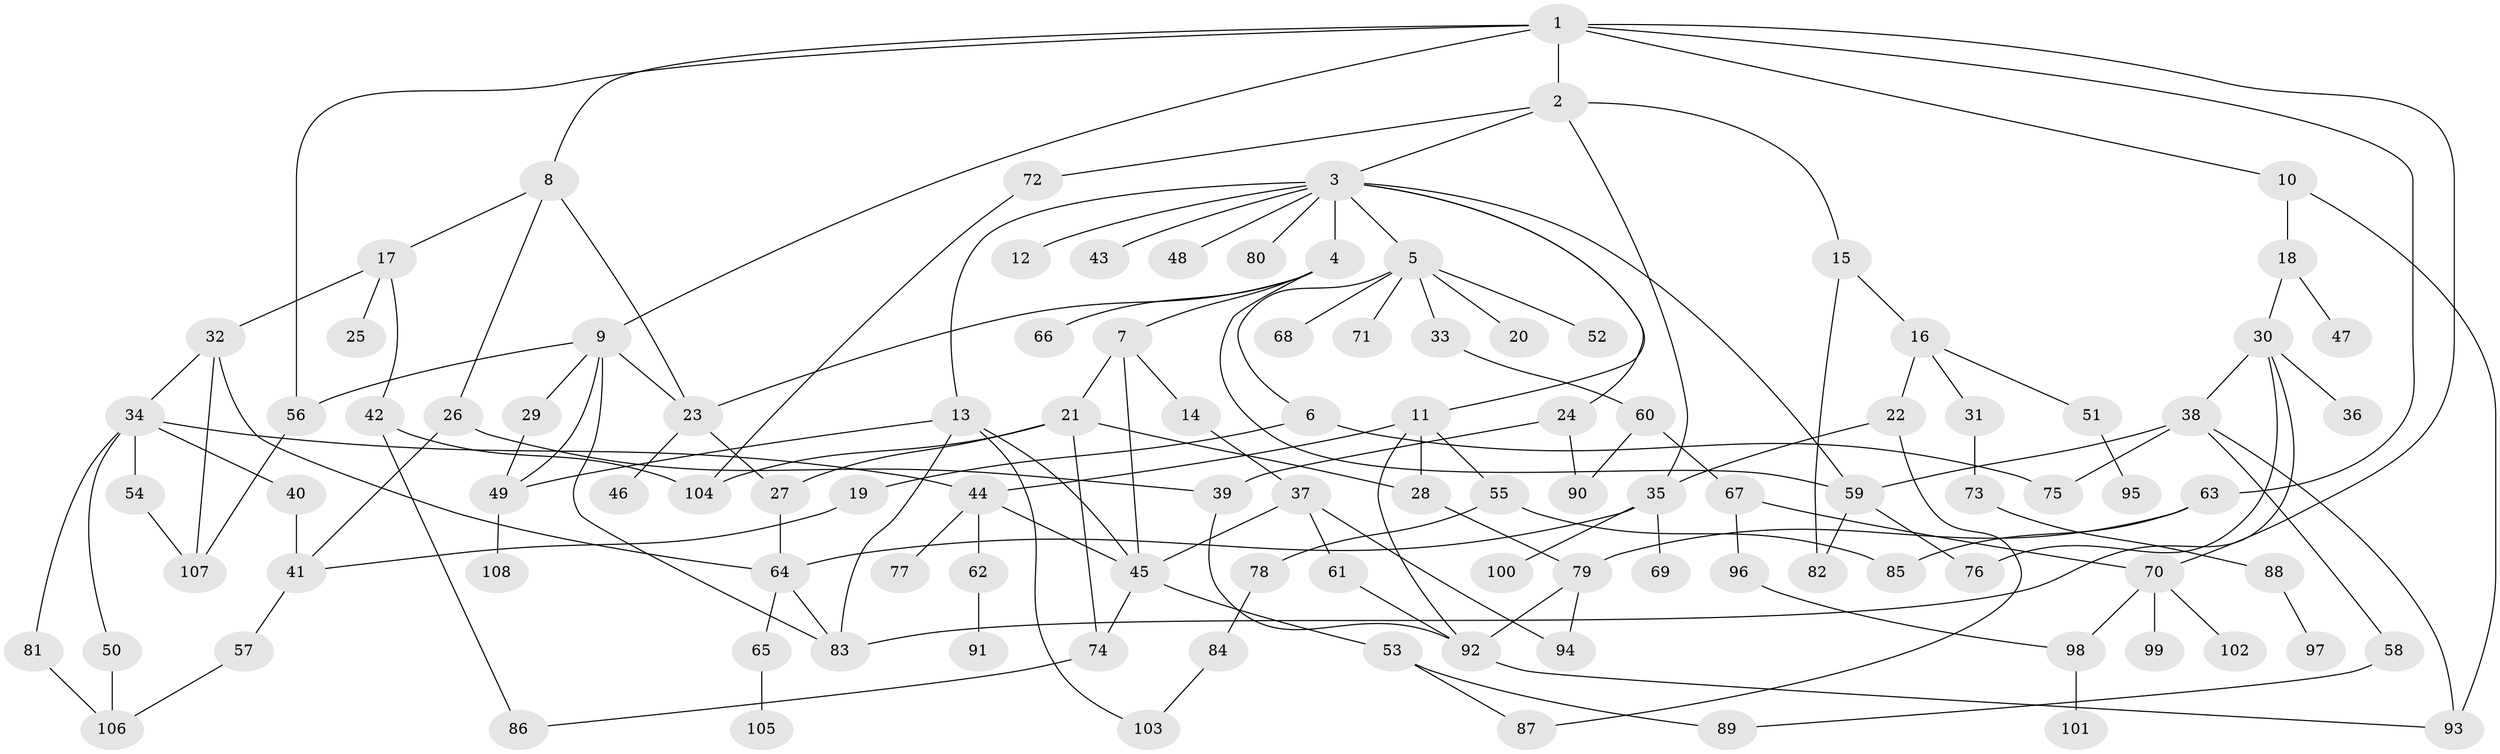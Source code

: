 // Generated by graph-tools (version 1.1) at 2025/34/03/09/25 02:34:18]
// undirected, 108 vertices, 154 edges
graph export_dot {
graph [start="1"]
  node [color=gray90,style=filled];
  1;
  2;
  3;
  4;
  5;
  6;
  7;
  8;
  9;
  10;
  11;
  12;
  13;
  14;
  15;
  16;
  17;
  18;
  19;
  20;
  21;
  22;
  23;
  24;
  25;
  26;
  27;
  28;
  29;
  30;
  31;
  32;
  33;
  34;
  35;
  36;
  37;
  38;
  39;
  40;
  41;
  42;
  43;
  44;
  45;
  46;
  47;
  48;
  49;
  50;
  51;
  52;
  53;
  54;
  55;
  56;
  57;
  58;
  59;
  60;
  61;
  62;
  63;
  64;
  65;
  66;
  67;
  68;
  69;
  70;
  71;
  72;
  73;
  74;
  75;
  76;
  77;
  78;
  79;
  80;
  81;
  82;
  83;
  84;
  85;
  86;
  87;
  88;
  89;
  90;
  91;
  92;
  93;
  94;
  95;
  96;
  97;
  98;
  99;
  100;
  101;
  102;
  103;
  104;
  105;
  106;
  107;
  108;
  1 -- 2;
  1 -- 8;
  1 -- 9;
  1 -- 10;
  1 -- 63;
  1 -- 56;
  1 -- 70;
  2 -- 3;
  2 -- 15;
  2 -- 35;
  2 -- 72;
  3 -- 4;
  3 -- 5;
  3 -- 11;
  3 -- 12;
  3 -- 13;
  3 -- 24;
  3 -- 43;
  3 -- 48;
  3 -- 59;
  3 -- 80;
  4 -- 7;
  4 -- 66;
  4 -- 23;
  4 -- 59;
  5 -- 6;
  5 -- 20;
  5 -- 33;
  5 -- 52;
  5 -- 68;
  5 -- 71;
  6 -- 19;
  6 -- 75;
  7 -- 14;
  7 -- 21;
  7 -- 45;
  8 -- 17;
  8 -- 23;
  8 -- 26;
  9 -- 29;
  9 -- 56;
  9 -- 23;
  9 -- 83;
  9 -- 49;
  10 -- 18;
  10 -- 93;
  11 -- 28;
  11 -- 44;
  11 -- 55;
  11 -- 92;
  13 -- 49;
  13 -- 83;
  13 -- 103;
  13 -- 45;
  14 -- 37;
  15 -- 16;
  15 -- 82;
  16 -- 22;
  16 -- 31;
  16 -- 51;
  17 -- 25;
  17 -- 32;
  17 -- 42;
  18 -- 30;
  18 -- 47;
  19 -- 41;
  21 -- 74;
  21 -- 28;
  21 -- 104;
  21 -- 27;
  22 -- 87;
  22 -- 35;
  23 -- 27;
  23 -- 46;
  24 -- 39;
  24 -- 90;
  26 -- 39;
  26 -- 41;
  27 -- 64;
  28 -- 79;
  29 -- 49;
  30 -- 36;
  30 -- 38;
  30 -- 76;
  30 -- 83;
  31 -- 73;
  32 -- 34;
  32 -- 107;
  32 -- 64;
  33 -- 60;
  34 -- 40;
  34 -- 50;
  34 -- 54;
  34 -- 81;
  34 -- 44;
  35 -- 64;
  35 -- 69;
  35 -- 100;
  37 -- 61;
  37 -- 94;
  37 -- 45;
  38 -- 58;
  38 -- 75;
  38 -- 59;
  38 -- 93;
  39 -- 92;
  40 -- 41;
  41 -- 57;
  42 -- 86;
  42 -- 104;
  44 -- 62;
  44 -- 77;
  44 -- 45;
  45 -- 53;
  45 -- 74;
  49 -- 108;
  50 -- 106;
  51 -- 95;
  53 -- 87;
  53 -- 89;
  54 -- 107;
  55 -- 78;
  55 -- 85;
  56 -- 107;
  57 -- 106;
  58 -- 89;
  59 -- 76;
  59 -- 82;
  60 -- 67;
  60 -- 90;
  61 -- 92;
  62 -- 91;
  63 -- 85;
  63 -- 79;
  64 -- 65;
  64 -- 83;
  65 -- 105;
  67 -- 70;
  67 -- 96;
  70 -- 99;
  70 -- 102;
  70 -- 98;
  72 -- 104;
  73 -- 88;
  74 -- 86;
  78 -- 84;
  79 -- 92;
  79 -- 94;
  81 -- 106;
  84 -- 103;
  88 -- 97;
  92 -- 93;
  96 -- 98;
  98 -- 101;
}
